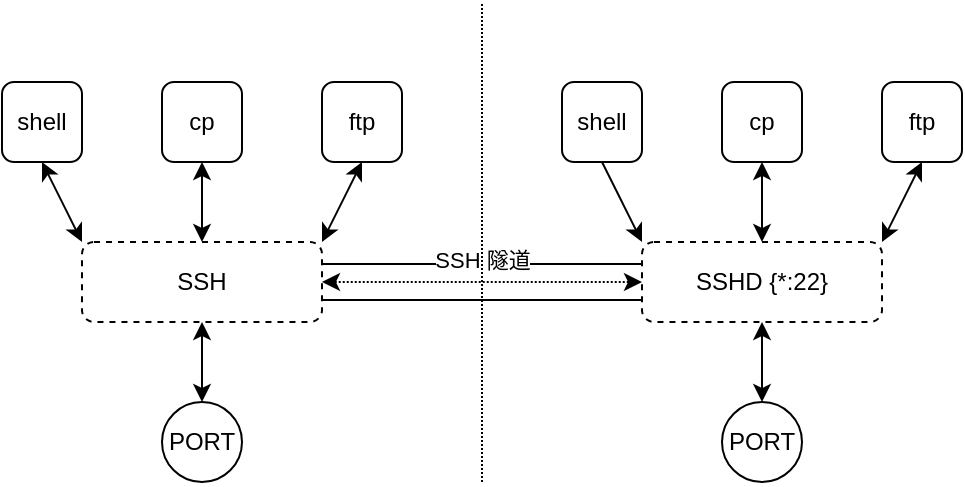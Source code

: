 <mxfile pages="5">
    <diagram id="6ua_q2z98Ys1mzj-XN7k" name="SSH介绍">
        <mxGraphModel dx="734" dy="883" grid="1" gridSize="10" guides="1" tooltips="1" connect="1" arrows="1" fold="1" page="1" pageScale="1" pageWidth="827" pageHeight="1169" math="0" shadow="0">
            <root>
                <mxCell id="pKjHtqA25EN1Tare5yKw-0"/>
                <mxCell id="pKjHtqA25EN1Tare5yKw-1" parent="pKjHtqA25EN1Tare5yKw-0"/>
                <mxCell id="0ZNKxRIwI_koEfjJS97S-4" value="SSH" style="rounded=1;whiteSpace=wrap;html=1;dashed=1;strokeColor=#000000;fillColor=#ffffff;" parent="pKjHtqA25EN1Tare5yKw-1" vertex="1">
                    <mxGeometry x="200" y="480" width="120" height="40" as="geometry"/>
                </mxCell>
                <mxCell id="0ZNKxRIwI_koEfjJS97S-5" value="SSHD {*:22}" style="rounded=1;whiteSpace=wrap;html=1;dashed=1;strokeColor=#000000;fillColor=#ffffff;" parent="pKjHtqA25EN1Tare5yKw-1" vertex="1">
                    <mxGeometry x="480" y="480" width="120" height="40" as="geometry"/>
                </mxCell>
                <mxCell id="0ZNKxRIwI_koEfjJS97S-6" value="" style="shape=link;html=1;exitX=1;exitY=0.5;exitDx=0;exitDy=0;width=18;" parent="pKjHtqA25EN1Tare5yKw-1" source="0ZNKxRIwI_koEfjJS97S-4" target="0ZNKxRIwI_koEfjJS97S-5" edge="1">
                    <mxGeometry width="100" relative="1" as="geometry">
                        <mxPoint x="310" y="505" as="sourcePoint"/>
                        <mxPoint x="390" y="504.5" as="targetPoint"/>
                    </mxGeometry>
                </mxCell>
                <mxCell id="19" value="SSH 隧道" style="edgeLabel;html=1;align=center;verticalAlign=middle;resizable=0;points=[];" vertex="1" connectable="0" parent="0ZNKxRIwI_koEfjJS97S-6">
                    <mxGeometry x="-0.004" y="11" relative="1" as="geometry">
                        <mxPoint as="offset"/>
                    </mxGeometry>
                </mxCell>
                <mxCell id="0ZNKxRIwI_koEfjJS97S-7" value="" style="endArrow=classic;startArrow=classic;html=1;exitX=1;exitY=0.5;exitDx=0;exitDy=0;entryX=0;entryY=0.5;entryDx=0;entryDy=0;dashed=1;dashPattern=1 1;" parent="pKjHtqA25EN1Tare5yKw-1" source="0ZNKxRIwI_koEfjJS97S-4" target="0ZNKxRIwI_koEfjJS97S-5" edge="1">
                    <mxGeometry width="50" height="50" relative="1" as="geometry">
                        <mxPoint x="380" y="460" as="sourcePoint"/>
                        <mxPoint x="430" y="410" as="targetPoint"/>
                    </mxGeometry>
                </mxCell>
                <mxCell id="0ZNKxRIwI_koEfjJS97S-22" value="shell" style="rounded=1;whiteSpace=wrap;html=1;" parent="pKjHtqA25EN1Tare5yKw-1" vertex="1">
                    <mxGeometry x="160" y="400" width="40" height="40" as="geometry"/>
                </mxCell>
                <mxCell id="0ZNKxRIwI_koEfjJS97S-23" value="cp" style="rounded=1;whiteSpace=wrap;html=1;" parent="pKjHtqA25EN1Tare5yKw-1" vertex="1">
                    <mxGeometry x="240" y="400" width="40" height="40" as="geometry"/>
                </mxCell>
                <mxCell id="0ZNKxRIwI_koEfjJS97S-26" value="" style="endArrow=none;html=1;dashed=1;dashPattern=1 1;" parent="pKjHtqA25EN1Tare5yKw-1" edge="1">
                    <mxGeometry width="50" height="50" relative="1" as="geometry">
                        <mxPoint x="400" y="600" as="sourcePoint"/>
                        <mxPoint x="400" y="360" as="targetPoint"/>
                    </mxGeometry>
                </mxCell>
                <mxCell id="0" value="ftp" style="rounded=1;whiteSpace=wrap;html=1;" parent="pKjHtqA25EN1Tare5yKw-1" vertex="1">
                    <mxGeometry x="320" y="400" width="40" height="40" as="geometry"/>
                </mxCell>
                <mxCell id="5" value="" style="endArrow=classic;startArrow=classic;html=1;entryX=0.5;entryY=1;entryDx=0;entryDy=0;exitX=0;exitY=0;exitDx=0;exitDy=0;" parent="pKjHtqA25EN1Tare5yKw-1" source="0ZNKxRIwI_koEfjJS97S-4" target="0ZNKxRIwI_koEfjJS97S-22" edge="1">
                    <mxGeometry width="50" height="50" relative="1" as="geometry">
                        <mxPoint x="100" y="620" as="sourcePoint"/>
                        <mxPoint x="150" y="570" as="targetPoint"/>
                    </mxGeometry>
                </mxCell>
                <mxCell id="6" value="" style="endArrow=classic;startArrow=classic;html=1;exitX=0.5;exitY=1;exitDx=0;exitDy=0;" parent="pKjHtqA25EN1Tare5yKw-1" source="0ZNKxRIwI_koEfjJS97S-23" edge="1">
                    <mxGeometry width="50" height="50" relative="1" as="geometry">
                        <mxPoint x="420" y="480" as="sourcePoint"/>
                        <mxPoint x="260" y="480" as="targetPoint"/>
                    </mxGeometry>
                </mxCell>
                <mxCell id="8" value="" style="endArrow=classic;startArrow=classic;html=1;exitX=0.5;exitY=1;exitDx=0;exitDy=0;entryX=1;entryY=0;entryDx=0;entryDy=0;" parent="pKjHtqA25EN1Tare5yKw-1" source="0" target="0ZNKxRIwI_koEfjJS97S-4" edge="1">
                    <mxGeometry width="50" height="50" relative="1" as="geometry">
                        <mxPoint x="420" y="480" as="sourcePoint"/>
                        <mxPoint x="470" y="430" as="targetPoint"/>
                    </mxGeometry>
                </mxCell>
                <mxCell id="9" value="PORT" style="ellipse;whiteSpace=wrap;html=1;aspect=fixed;" parent="pKjHtqA25EN1Tare5yKw-1" vertex="1">
                    <mxGeometry x="240" y="560" width="40" height="40" as="geometry"/>
                </mxCell>
                <mxCell id="10" value="PORT" style="ellipse;whiteSpace=wrap;html=1;aspect=fixed;" parent="pKjHtqA25EN1Tare5yKw-1" vertex="1">
                    <mxGeometry x="520" y="560" width="40" height="40" as="geometry"/>
                </mxCell>
                <mxCell id="11" value="shell" style="rounded=1;whiteSpace=wrap;html=1;" parent="pKjHtqA25EN1Tare5yKw-1" vertex="1">
                    <mxGeometry x="440" y="400" width="40" height="40" as="geometry"/>
                </mxCell>
                <mxCell id="12" value="cp" style="rounded=1;whiteSpace=wrap;html=1;" parent="pKjHtqA25EN1Tare5yKw-1" vertex="1">
                    <mxGeometry x="520" y="400" width="40" height="40" as="geometry"/>
                </mxCell>
                <mxCell id="13" value="ftp" style="rounded=1;whiteSpace=wrap;html=1;" parent="pKjHtqA25EN1Tare5yKw-1" vertex="1">
                    <mxGeometry x="600" y="400" width="40" height="40" as="geometry"/>
                </mxCell>
                <mxCell id="14" value="" style="endArrow=classic;html=1;exitX=0.5;exitY=1;exitDx=0;exitDy=0;entryX=0;entryY=0;entryDx=0;entryDy=0;" parent="pKjHtqA25EN1Tare5yKw-1" source="11" target="0ZNKxRIwI_koEfjJS97S-5" edge="1">
                    <mxGeometry width="50" height="50" relative="1" as="geometry">
                        <mxPoint x="420" y="480" as="sourcePoint"/>
                        <mxPoint x="450" y="580" as="targetPoint"/>
                    </mxGeometry>
                </mxCell>
                <mxCell id="15" value="" style="endArrow=classic;startArrow=classic;html=1;entryX=0.5;entryY=1;entryDx=0;entryDy=0;" parent="pKjHtqA25EN1Tare5yKw-1" source="0ZNKxRIwI_koEfjJS97S-5" target="12" edge="1">
                    <mxGeometry width="50" height="50" relative="1" as="geometry">
                        <mxPoint x="420" y="480" as="sourcePoint"/>
                        <mxPoint x="470" y="430" as="targetPoint"/>
                    </mxGeometry>
                </mxCell>
                <mxCell id="16" value="" style="endArrow=classic;startArrow=classic;html=1;entryX=0.5;entryY=1;entryDx=0;entryDy=0;exitX=1;exitY=0;exitDx=0;exitDy=0;" parent="pKjHtqA25EN1Tare5yKw-1" source="0ZNKxRIwI_koEfjJS97S-5" target="13" edge="1">
                    <mxGeometry width="50" height="50" relative="1" as="geometry">
                        <mxPoint x="420" y="480" as="sourcePoint"/>
                        <mxPoint x="470" y="430" as="targetPoint"/>
                    </mxGeometry>
                </mxCell>
                <mxCell id="17" value="" style="endArrow=classic;startArrow=classic;html=1;exitX=0.5;exitY=1;exitDx=0;exitDy=0;" parent="pKjHtqA25EN1Tare5yKw-1" source="0ZNKxRIwI_koEfjJS97S-4" target="9" edge="1">
                    <mxGeometry width="50" height="50" relative="1" as="geometry">
                        <mxPoint x="420" y="480" as="sourcePoint"/>
                        <mxPoint x="470" y="430" as="targetPoint"/>
                    </mxGeometry>
                </mxCell>
                <mxCell id="18" value="" style="endArrow=classic;startArrow=classic;html=1;exitX=0.5;exitY=0;exitDx=0;exitDy=0;entryX=0.5;entryY=1;entryDx=0;entryDy=0;" parent="pKjHtqA25EN1Tare5yKw-1" source="10" target="0ZNKxRIwI_koEfjJS97S-5" edge="1">
                    <mxGeometry width="50" height="50" relative="1" as="geometry">
                        <mxPoint x="420" y="480" as="sourcePoint"/>
                        <mxPoint x="470" y="430" as="targetPoint"/>
                    </mxGeometry>
                </mxCell>
            </root>
        </mxGraphModel>
    </diagram>
    <diagram id="x7Qf22_pY8A8v-iGVLwP" name="隧道">
        <mxGraphModel dx="804" dy="1150" grid="1" gridSize="10" guides="1" tooltips="1" connect="1" arrows="1" fold="1" page="1" pageScale="1" pageWidth="827" pageHeight="1169" math="0" shadow="0">
            <root>
                <mxCell id="DmZ3-SFzEDmq24A4ll4R-0"/>
                <mxCell id="DmZ3-SFzEDmq24A4ll4R-1" parent="DmZ3-SFzEDmq24A4ll4R-0"/>
                <mxCell id="tImeySM4JR1UlkhVE6QS-0" value="" style="rounded=1;whiteSpace=wrap;html=1;" parent="DmZ3-SFzEDmq24A4ll4R-1" vertex="1">
                    <mxGeometry x="160" y="440" width="200" height="80" as="geometry"/>
                </mxCell>
                <mxCell id="tImeySM4JR1UlkhVE6QS-1" value="" style="rounded=1;whiteSpace=wrap;html=1;" parent="DmZ3-SFzEDmq24A4ll4R-1" vertex="1">
                    <mxGeometry x="440" y="440" width="200" height="80" as="geometry"/>
                </mxCell>
                <mxCell id="tImeySM4JR1UlkhVE6QS-2" value="sshclient" style="text;html=1;align=center;verticalAlign=middle;resizable=0;points=[];autosize=1;strokeColor=#000000;fillColor=#ffffff;rounded=1;" parent="DmZ3-SFzEDmq24A4ll4R-1" vertex="1">
                    <mxGeometry x="230" y="510" width="60" height="20" as="geometry"/>
                </mxCell>
                <mxCell id="tImeySM4JR1UlkhVE6QS-3" value="sshserver" style="text;html=1;align=center;verticalAlign=middle;resizable=0;points=[];autosize=1;strokeColor=#000000;fillColor=#ffffff;rounded=1;" parent="DmZ3-SFzEDmq24A4ll4R-1" vertex="1">
                    <mxGeometry x="505" y="510" width="70" height="20" as="geometry"/>
                </mxCell>
                <mxCell id="tImeySM4JR1UlkhVE6QS-4" value="SSH" style="rounded=1;whiteSpace=wrap;html=1;dashed=1;strokeColor=#000000;fillColor=#ffffff;" parent="DmZ3-SFzEDmq24A4ll4R-1" vertex="1">
                    <mxGeometry x="200" y="470" width="120" height="30" as="geometry"/>
                </mxCell>
                <mxCell id="tImeySM4JR1UlkhVE6QS-5" value="SSHD {*:22}" style="rounded=1;whiteSpace=wrap;html=1;dashed=1;strokeColor=#000000;fillColor=#ffffff;" parent="DmZ3-SFzEDmq24A4ll4R-1" vertex="1">
                    <mxGeometry x="480" y="470" width="120" height="30" as="geometry"/>
                </mxCell>
                <mxCell id="tImeySM4JR1UlkhVE6QS-6" value="" style="shape=link;html=1;exitX=1;exitY=0.5;exitDx=0;exitDy=0;width=18;" parent="DmZ3-SFzEDmq24A4ll4R-1" source="tImeySM4JR1UlkhVE6QS-4" target="tImeySM4JR1UlkhVE6QS-5" edge="1">
                    <mxGeometry width="100" relative="1" as="geometry">
                        <mxPoint x="310" y="485" as="sourcePoint"/>
                        <mxPoint x="390" y="484.5" as="targetPoint"/>
                    </mxGeometry>
                </mxCell>
                <mxCell id="tImeySM4JR1UlkhVE6QS-14" value="" style="endArrow=classic;startArrow=classic;html=1;exitX=1;exitY=0.5;exitDx=0;exitDy=0;entryX=0;entryY=0.5;entryDx=0;entryDy=0;dashed=1;dashPattern=1 1;" parent="DmZ3-SFzEDmq24A4ll4R-1" source="tImeySM4JR1UlkhVE6QS-4" target="tImeySM4JR1UlkhVE6QS-5" edge="1">
                    <mxGeometry width="50" height="50" relative="1" as="geometry">
                        <mxPoint x="380" y="440" as="sourcePoint"/>
                        <mxPoint x="430" y="390" as="targetPoint"/>
                    </mxGeometry>
                </mxCell>
            </root>
        </mxGraphModel>
    </diagram>
    <diagram id="Skl_Op9OdPODr5MNLHWK" name="本地转发">
        <mxGraphModel dx="804" dy="1150" grid="1" gridSize="10" guides="1" tooltips="1" connect="1" arrows="1" fold="1" page="1" pageScale="1" pageWidth="827" pageHeight="1169" background="none" math="0" shadow="0">
            <root>
                <mxCell id="0"/>
                <mxCell id="1" parent="0"/>
                <mxCell id="15wURX_RA1v1k67OE3cB-8" value="主机" parent="0"/>
                <mxCell id="15wURX_RA1v1k67OE3cB-17" value="" style="whiteSpace=wrap;html=1;shadow=0;rounded=1;" parent="15wURX_RA1v1k67OE3cB-8" vertex="1">
                    <mxGeometry x="140" y="360" width="220" height="160" as="geometry"/>
                </mxCell>
                <mxCell id="15wURX_RA1v1k67OE3cB-19" value="" style="whiteSpace=wrap;html=1;shadow=0;rounded=1;" parent="15wURX_RA1v1k67OE3cB-8" vertex="1">
                    <mxGeometry x="480" y="230" width="220" height="80" as="geometry"/>
                </mxCell>
                <mxCell id="15wURX_RA1v1k67OE3cB-20" value="" style="whiteSpace=wrap;html=1;shadow=0;rounded=1;" parent="15wURX_RA1v1k67OE3cB-8" vertex="1">
                    <mxGeometry x="480" y="360" width="220" height="160" as="geometry"/>
                </mxCell>
                <mxCell id="15wURX_RA1v1k67OE3cB-21" value="" style="whiteSpace=wrap;html=1;shadow=0;rounded=1;" parent="15wURX_RA1v1k67OE3cB-8" vertex="1">
                    <mxGeometry x="140" y="230" width="220" height="80" as="geometry"/>
                </mxCell>
                <mxCell id="15wURX_RA1v1k67OE3cB-23" value="转发主机 sshclient" style="text;html=1;align=center;verticalAlign=middle;resizable=0;points=[];autosize=1;strokeColor=#000000;fillColor=#ffffff;shadow=0;rounded=1;" parent="15wURX_RA1v1k67OE3cB-8" vertex="1">
                    <mxGeometry x="200" y="510" width="110" height="20" as="geometry"/>
                </mxCell>
                <mxCell id="15wURX_RA1v1k67OE3cB-24" value="客户主机&amp;nbsp;" style="text;html=1;align=center;verticalAlign=middle;resizable=0;points=[];autosize=1;strokeColor=#000000;fillColor=#ffffff;shadow=0;rounded=1;" parent="15wURX_RA1v1k67OE3cB-8" vertex="1">
                    <mxGeometry x="215" y="220" width="70" height="20" as="geometry"/>
                </mxCell>
                <mxCell id="15wURX_RA1v1k67OE3cB-25" value="服务主机&amp;nbsp;" style="text;html=1;align=center;verticalAlign=middle;resizable=0;points=[];autosize=1;strokeColor=#000000;fillColor=#ffffff;shadow=0;rounded=1;" parent="15wURX_RA1v1k67OE3cB-8" vertex="1">
                    <mxGeometry x="555" y="220" width="70" height="20" as="geometry"/>
                </mxCell>
                <mxCell id="15wURX_RA1v1k67OE3cB-26" value="转发主机 sshserver" style="text;html=1;align=center;verticalAlign=middle;resizable=0;points=[];autosize=1;strokeColor=#000000;fillColor=#ffffff;shadow=0;rounded=1;" parent="15wURX_RA1v1k67OE3cB-8" vertex="1">
                    <mxGeometry x="530" y="510" width="120" height="20" as="geometry"/>
                </mxCell>
                <mxCell id="15wURX_RA1v1k67OE3cB-11" value="SSH" parent="0"/>
                <mxCell id="15wURX_RA1v1k67OE3cB-28" value="SSH" style="whiteSpace=wrap;html=1;dashed=1;strokeColor=#000000;fillColor=#ffffff;shadow=0;rounded=1;" parent="15wURX_RA1v1k67OE3cB-11" vertex="1">
                    <mxGeometry x="200" y="470" width="120" height="30" as="geometry"/>
                </mxCell>
                <mxCell id="15wURX_RA1v1k67OE3cB-29" value="SSHD {*:22}" style="whiteSpace=wrap;html=1;dashed=1;strokeColor=#000000;fillColor=#ffffff;shadow=0;rounded=1;" parent="15wURX_RA1v1k67OE3cB-11" vertex="1">
                    <mxGeometry x="520" y="470" width="120" height="30" as="geometry"/>
                </mxCell>
                <mxCell id="15wURX_RA1v1k67OE3cB-31" value="" style="shape=link;html=1;exitX=1;exitY=0.5;exitDx=0;exitDy=0;width=18;shadow=0;" parent="15wURX_RA1v1k67OE3cB-11" source="15wURX_RA1v1k67OE3cB-28" target="15wURX_RA1v1k67OE3cB-29" edge="1">
                    <mxGeometry width="100" relative="1" as="geometry">
                        <mxPoint x="310" y="485" as="sourcePoint"/>
                        <mxPoint x="390" y="484.5" as="targetPoint"/>
                    </mxGeometry>
                </mxCell>
                <mxCell id="15wURX_RA1v1k67OE3cB-32" value="客户进程" style="whiteSpace=wrap;html=1;dashed=1;strokeColor=#000000;fillColor=#ffffff;shadow=0;rounded=1;" parent="15wURX_RA1v1k67OE3cB-11" vertex="1">
                    <mxGeometry x="200" y="260" width="120" height="30" as="geometry"/>
                </mxCell>
                <mxCell id="15wURX_RA1v1k67OE3cB-34" value="服务进程 {*:8080}" style="whiteSpace=wrap;html=1;dashed=1;strokeColor=#000000;fillColor=#ffffff;shadow=0;rounded=1;" parent="15wURX_RA1v1k67OE3cB-11" vertex="1">
                    <mxGeometry x="520" y="260" width="120" height="30" as="geometry"/>
                </mxCell>
                <mxCell id="15wURX_RA1v1k67OE3cB-42" value="{*:9999}" style="text;html=1;strokeColor=none;fillColor=none;align=center;verticalAlign=middle;whiteSpace=wrap;dashed=1;shadow=0;rounded=1;" parent="15wURX_RA1v1k67OE3cB-11" vertex="1">
                    <mxGeometry x="160" y="390" width="40" height="20" as="geometry"/>
                </mxCell>
                <mxCell id="15wURX_RA1v1k67OE3cB-43" value="" style="shape=link;html=1;width=18.095;entryX=0;entryY=0.5;entryDx=0;entryDy=0;shadow=0;" parent="15wURX_RA1v1k67OE3cB-11" target="15wURX_RA1v1k67OE3cB-28" edge="1">
                    <mxGeometry width="100" relative="1" as="geometry">
                        <mxPoint x="180" y="410" as="sourcePoint"/>
                        <mxPoint x="190" y="485" as="targetPoint"/>
                        <Array as="points">
                            <mxPoint x="180" y="485"/>
                        </Array>
                    </mxGeometry>
                </mxCell>
                <mxCell id="15wURX_RA1v1k67OE3cB-48" value="" style="endArrow=classic;html=1;exitX=0;exitY=0.5;exitDx=0;exitDy=0;entryX=0.5;entryY=0;entryDx=0;entryDy=0;endFill=1;shadow=0;" parent="15wURX_RA1v1k67OE3cB-11" source="15wURX_RA1v1k67OE3cB-32" target="15wURX_RA1v1k67OE3cB-42" edge="1">
                    <mxGeometry width="50" height="50" relative="1" as="geometry">
                        <mxPoint x="160" y="300" as="sourcePoint"/>
                        <mxPoint x="190" y="340" as="targetPoint"/>
                        <Array as="points">
                            <mxPoint x="180" y="275"/>
                        </Array>
                    </mxGeometry>
                </mxCell>
                <mxCell id="15wURX_RA1v1k67OE3cB-50" value="" style="endArrow=classic;html=1;exitX=0.5;exitY=1;exitDx=0;exitDy=0;entryX=0;entryY=0.5;entryDx=0;entryDy=0;shadow=0;" parent="15wURX_RA1v1k67OE3cB-11" source="15wURX_RA1v1k67OE3cB-42" target="15wURX_RA1v1k67OE3cB-28" edge="1">
                    <mxGeometry width="50" height="50" relative="1" as="geometry">
                        <mxPoint x="370" y="350" as="sourcePoint"/>
                        <mxPoint x="420" y="300" as="targetPoint"/>
                        <Array as="points">
                            <mxPoint x="180" y="485"/>
                        </Array>
                    </mxGeometry>
                </mxCell>
                <mxCell id="15wURX_RA1v1k67OE3cB-51" value="" style="endArrow=classic;html=1;exitX=1;exitY=0.5;exitDx=0;exitDy=0;entryX=0;entryY=0.5;entryDx=0;entryDy=0;shadow=0;" parent="15wURX_RA1v1k67OE3cB-11" source="15wURX_RA1v1k67OE3cB-28" target="15wURX_RA1v1k67OE3cB-29" edge="1">
                    <mxGeometry width="50" height="50" relative="1" as="geometry">
                        <mxPoint x="400" y="330" as="sourcePoint"/>
                        <mxPoint x="490" y="320" as="targetPoint"/>
                    </mxGeometry>
                </mxCell>
                <mxCell id="15wURX_RA1v1k67OE3cB-52" value="{*:*}" style="text;html=1;strokeColor=none;fillColor=none;align=center;verticalAlign=middle;whiteSpace=wrap;dashed=1;shadow=0;rounded=1;" parent="15wURX_RA1v1k67OE3cB-11" vertex="1">
                    <mxGeometry x="650" y="390" width="40" height="20" as="geometry"/>
                </mxCell>
                <mxCell id="15wURX_RA1v1k67OE3cB-54" value="" style="shape=link;html=1;width=18.095;entryX=0.5;entryY=1;entryDx=0;entryDy=0;exitX=1;exitY=0.5;exitDx=0;exitDy=0;shadow=0;" parent="15wURX_RA1v1k67OE3cB-11" source="15wURX_RA1v1k67OE3cB-29" target="15wURX_RA1v1k67OE3cB-52" edge="1">
                    <mxGeometry width="100" relative="1" as="geometry">
                        <mxPoint x="740" y="465" as="sourcePoint"/>
                        <mxPoint x="720" y="390" as="targetPoint"/>
                        <Array as="points">
                            <mxPoint x="670" y="485"/>
                        </Array>
                    </mxGeometry>
                </mxCell>
                <mxCell id="15wURX_RA1v1k67OE3cB-56" value="" style="endArrow=classic;html=1;exitX=1;exitY=0.5;exitDx=0;exitDy=0;entryX=0.5;entryY=1;entryDx=0;entryDy=0;shadow=0;" parent="15wURX_RA1v1k67OE3cB-11" source="15wURX_RA1v1k67OE3cB-29" target="15wURX_RA1v1k67OE3cB-52" edge="1">
                    <mxGeometry width="50" height="50" relative="1" as="geometry">
                        <mxPoint x="410" y="360" as="sourcePoint"/>
                        <mxPoint x="460" y="310" as="targetPoint"/>
                        <Array as="points">
                            <mxPoint x="670" y="485"/>
                        </Array>
                    </mxGeometry>
                </mxCell>
                <mxCell id="15wURX_RA1v1k67OE3cB-57" value="" style="endArrow=classic;html=1;exitX=0.5;exitY=0;exitDx=0;exitDy=0;entryX=1;entryY=0.5;entryDx=0;entryDy=0;shadow=0;" parent="15wURX_RA1v1k67OE3cB-11" source="15wURX_RA1v1k67OE3cB-52" target="15wURX_RA1v1k67OE3cB-34" edge="1">
                    <mxGeometry width="50" height="50" relative="1" as="geometry">
                        <mxPoint x="420" y="260" as="sourcePoint"/>
                        <mxPoint x="470" y="210" as="targetPoint"/>
                        <Array as="points">
                            <mxPoint x="670" y="275"/>
                        </Array>
                    </mxGeometry>
                </mxCell>
            </root>
        </mxGraphModel>
    </diagram>
    <diagram id="jWk5gRs4mskfu2LiSkSj" name="远程转发">
        <mxGraphModel dx="804" dy="1150" grid="1" gridSize="10" guides="1" tooltips="1" connect="1" arrows="1" fold="1" page="1" pageScale="1" pageWidth="827" pageHeight="1169" math="0" shadow="0">
            <root>
                <mxCell id="UE86nZyiPGU4BOBEiaVS-0"/>
                <mxCell id="UE86nZyiPGU4BOBEiaVS-1" parent="UE86nZyiPGU4BOBEiaVS-0"/>
            </root>
        </mxGraphModel>
    </diagram>
    <diagram id="cUsxv9QBmjRJvIQFmEwE" name="动态转发">
        <mxGraphModel dx="804" dy="1150" grid="1" gridSize="10" guides="1" tooltips="1" connect="1" arrows="1" fold="1" page="1" pageScale="1" pageWidth="827" pageHeight="1169" math="0" shadow="0">
            <root>
                <mxCell id="U9e9OxFEJfEEyK8yFwSB-0"/>
                <mxCell id="U9e9OxFEJfEEyK8yFwSB-1" parent="U9e9OxFEJfEEyK8yFwSB-0"/>
            </root>
        </mxGraphModel>
    </diagram>
</mxfile>